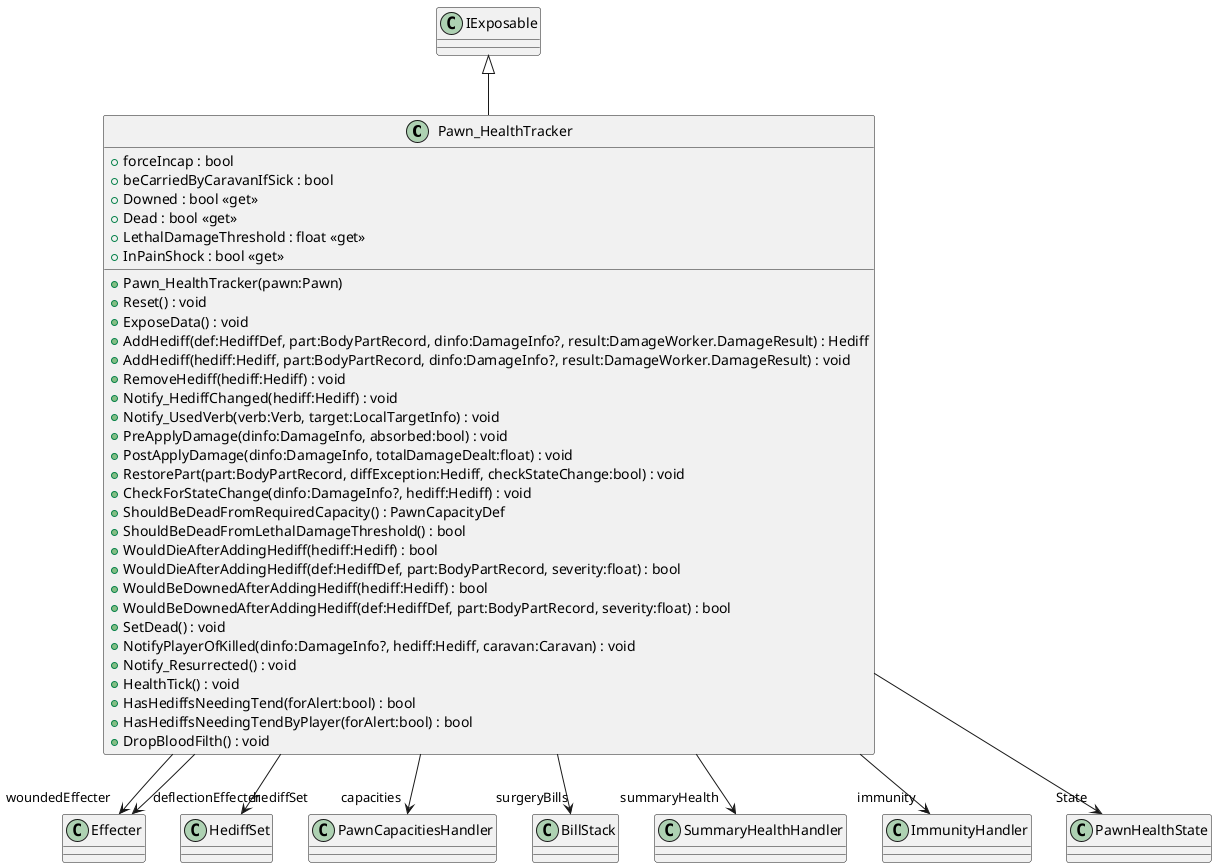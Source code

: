 @startuml
class Pawn_HealthTracker {
    + forceIncap : bool
    + beCarriedByCaravanIfSick : bool
    + Downed : bool <<get>>
    + Dead : bool <<get>>
    + LethalDamageThreshold : float <<get>>
    + InPainShock : bool <<get>>
    + Pawn_HealthTracker(pawn:Pawn)
    + Reset() : void
    + ExposeData() : void
    + AddHediff(def:HediffDef, part:BodyPartRecord, dinfo:DamageInfo?, result:DamageWorker.DamageResult) : Hediff
    + AddHediff(hediff:Hediff, part:BodyPartRecord, dinfo:DamageInfo?, result:DamageWorker.DamageResult) : void
    + RemoveHediff(hediff:Hediff) : void
    + Notify_HediffChanged(hediff:Hediff) : void
    + Notify_UsedVerb(verb:Verb, target:LocalTargetInfo) : void
    + PreApplyDamage(dinfo:DamageInfo, absorbed:bool) : void
    + PostApplyDamage(dinfo:DamageInfo, totalDamageDealt:float) : void
    + RestorePart(part:BodyPartRecord, diffException:Hediff, checkStateChange:bool) : void
    + CheckForStateChange(dinfo:DamageInfo?, hediff:Hediff) : void
    + ShouldBeDeadFromRequiredCapacity() : PawnCapacityDef
    + ShouldBeDeadFromLethalDamageThreshold() : bool
    + WouldDieAfterAddingHediff(hediff:Hediff) : bool
    + WouldDieAfterAddingHediff(def:HediffDef, part:BodyPartRecord, severity:float) : bool
    + WouldBeDownedAfterAddingHediff(hediff:Hediff) : bool
    + WouldBeDownedAfterAddingHediff(def:HediffDef, part:BodyPartRecord, severity:float) : bool
    + SetDead() : void
    + NotifyPlayerOfKilled(dinfo:DamageInfo?, hediff:Hediff, caravan:Caravan) : void
    + Notify_Resurrected() : void
    + HealthTick() : void
    + HasHediffsNeedingTend(forAlert:bool) : bool
    + HasHediffsNeedingTendByPlayer(forAlert:bool) : bool
    + DropBloodFilth() : void
}
IExposable <|-- Pawn_HealthTracker
Pawn_HealthTracker --> "woundedEffecter" Effecter
Pawn_HealthTracker --> "deflectionEffecter" Effecter
Pawn_HealthTracker --> "hediffSet" HediffSet
Pawn_HealthTracker --> "capacities" PawnCapacitiesHandler
Pawn_HealthTracker --> "surgeryBills" BillStack
Pawn_HealthTracker --> "summaryHealth" SummaryHealthHandler
Pawn_HealthTracker --> "immunity" ImmunityHandler
Pawn_HealthTracker --> "State" PawnHealthState
@enduml
